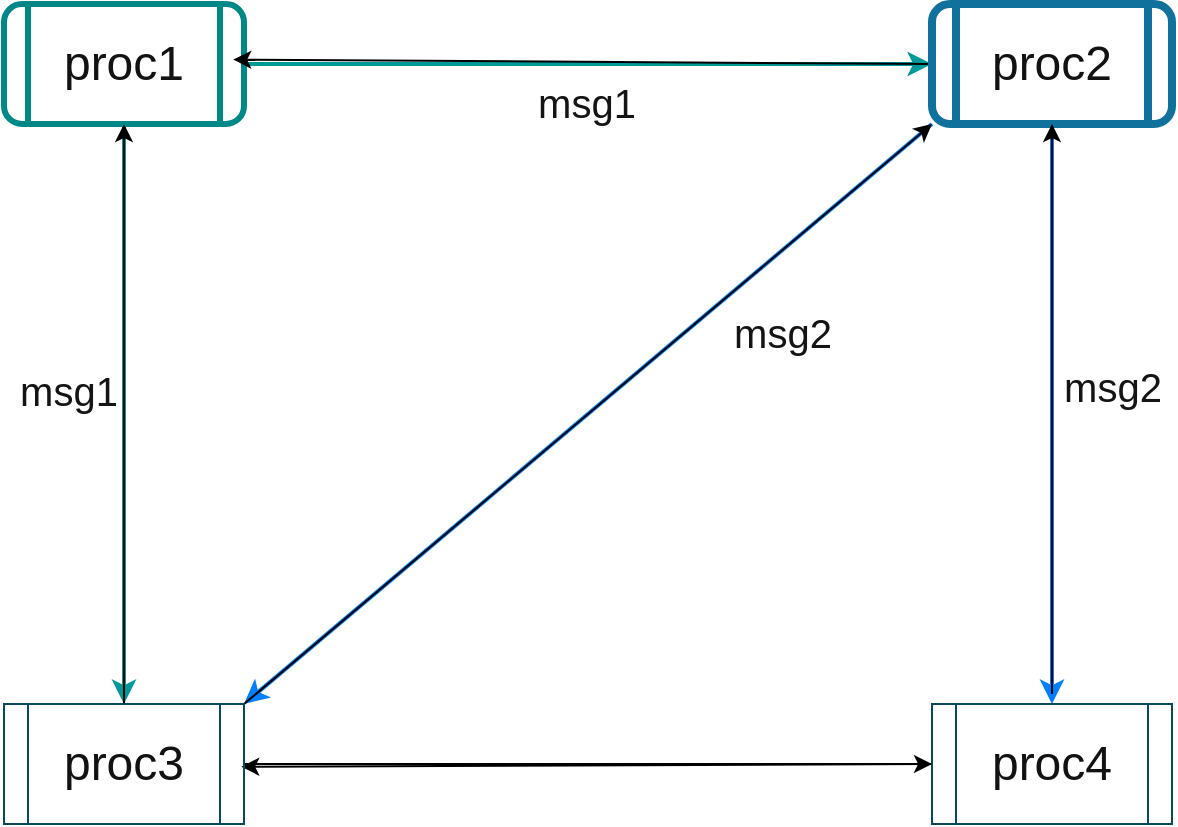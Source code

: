 <mxfile>
    <diagram id="beX-F4t_AgLPDQ07Una3" name="Doble bradcast">
        <mxGraphModel dx="1220" dy="611" grid="0" gridSize="10" guides="1" tooltips="1" connect="1" arrows="1" fold="1" page="1" pageScale="1" pageWidth="800" pageHeight="800" background="#ffffff" math="0" shadow="0">
            <root>
                <mxCell id="0"/>
                <mxCell id="1" parent="0"/>
                <mxCell id="5" value="proc1" style="shape=process;whiteSpace=wrap;html=1;backgroundOutline=1;strokeColor=#008787;fillColor=none;fontColor=#121212;fontSize=24;rounded=1;shadow=0;glass=0;strokeWidth=3;" parent="1" vertex="1">
                    <mxGeometry x="123" y="161" width="120" height="60" as="geometry"/>
                </mxCell>
                <mxCell id="29" value="" style="endArrow=classic;html=1;strokeColor=#009999;strokeWidth=2;entryX=0;entryY=0.5;entryDx=0;entryDy=0;exitX=1;exitY=0.5;exitDx=0;exitDy=0;" parent="1" source="5" target="50" edge="1">
                    <mxGeometry relative="1" as="geometry">
                        <mxPoint x="258" y="195" as="sourcePoint"/>
                        <mxPoint x="587" y="206" as="targetPoint"/>
                    </mxGeometry>
                </mxCell>
                <mxCell id="30" value="msg1" style="edgeLabel;resizable=0;html=1;align=center;verticalAlign=middle;strokeColor=#0A4761;fillColor=none;labelBackgroundColor=none;fontColor=#141414;fontSize=20;" parent="29" connectable="0" vertex="1">
                    <mxGeometry relative="1" as="geometry">
                        <mxPoint x="-1" y="19" as="offset"/>
                    </mxGeometry>
                </mxCell>
                <mxCell id="41" value="" style="endArrow=classic;html=1;strokeColor=#009999;strokeWidth=2;exitX=0.5;exitY=1;exitDx=0;exitDy=0;entryX=0.5;entryY=0;entryDx=0;entryDy=0;" parent="1" source="5" target="52" edge="1">
                    <mxGeometry relative="1" as="geometry">
                        <mxPoint x="263" y="211" as="sourcePoint"/>
                        <mxPoint x="183" y="505" as="targetPoint"/>
                    </mxGeometry>
                </mxCell>
                <mxCell id="42" value="msg1" style="edgeLabel;resizable=0;html=1;align=center;verticalAlign=middle;strokeColor=#0A4761;fillColor=none;labelBackgroundColor=none;fontColor=#141414;fontSize=20;" parent="41" connectable="0" vertex="1">
                    <mxGeometry relative="1" as="geometry">
                        <mxPoint x="-28" y="-12" as="offset"/>
                    </mxGeometry>
                </mxCell>
                <mxCell id="46" value="" style="endArrow=classic;html=1;strokeColor=#007FFF;strokeWidth=2;entryX=0.5;entryY=0;entryDx=0;entryDy=0;exitX=0.5;exitY=1;exitDx=0;exitDy=0;" parent="1" source="50" target="51" edge="1">
                    <mxGeometry relative="1" as="geometry">
                        <mxPoint x="647" y="221" as="sourcePoint"/>
                        <mxPoint x="647" y="505" as="targetPoint"/>
                    </mxGeometry>
                </mxCell>
                <mxCell id="47" value="msg2" style="edgeLabel;resizable=0;html=1;align=center;verticalAlign=middle;strokeColor=#0A4761;fillColor=none;labelBackgroundColor=none;fontColor=#141414;fontSize=20;" parent="46" connectable="0" vertex="1">
                    <mxGeometry relative="1" as="geometry">
                        <mxPoint x="30" y="-14" as="offset"/>
                    </mxGeometry>
                </mxCell>
                <mxCell id="48" value="" style="endArrow=classic;html=1;strokeColor=#007FFF;strokeWidth=2;entryX=1;entryY=0;entryDx=0;entryDy=0;exitX=0;exitY=1;exitDx=0;exitDy=0;" parent="1" source="50" target="52" edge="1">
                    <mxGeometry relative="1" as="geometry">
                        <mxPoint x="587" y="221" as="sourcePoint"/>
                        <mxPoint x="243" y="505" as="targetPoint"/>
                    </mxGeometry>
                </mxCell>
                <mxCell id="49" value="msg2" style="edgeLabel;resizable=0;html=1;align=center;verticalAlign=middle;strokeColor=#0A4761;fillColor=none;labelBackgroundColor=none;fontColor=#141414;fontSize=20;" parent="48" connectable="0" vertex="1">
                    <mxGeometry relative="1" as="geometry">
                        <mxPoint x="97" y="-41" as="offset"/>
                    </mxGeometry>
                </mxCell>
                <mxCell id="MIMZC9BzyGNS6zfTSyI0-52" style="edgeStyle=none;html=1;exitX=0;exitY=0.5;exitDx=0;exitDy=0;" edge="1" parent="1" source="50">
                    <mxGeometry relative="1" as="geometry">
                        <mxPoint x="237.6" y="188.8" as="targetPoint"/>
                    </mxGeometry>
                </mxCell>
                <mxCell id="50" value="proc2" style="shape=process;whiteSpace=wrap;html=1;backgroundOutline=1;strokeColor=#10729C;fillColor=none;fontColor=#121212;fontSize=24;strokeWidth=4;rounded=1;" parent="1" vertex="1">
                    <mxGeometry x="587" y="161" width="120" height="60" as="geometry"/>
                </mxCell>
                <mxCell id="MIMZC9BzyGNS6zfTSyI0-53" style="edgeStyle=none;html=1;entryX=0.5;entryY=1;entryDx=0;entryDy=0;" edge="1" parent="1" target="50">
                    <mxGeometry relative="1" as="geometry">
                        <mxPoint x="647" y="506" as="sourcePoint"/>
                    </mxGeometry>
                </mxCell>
                <mxCell id="MIMZC9BzyGNS6zfTSyI0-57" style="edgeStyle=none;html=1;exitX=0;exitY=0.5;exitDx=0;exitDy=0;" edge="1" parent="1" source="51">
                    <mxGeometry relative="1" as="geometry">
                        <mxPoint x="241.6" y="542.4" as="targetPoint"/>
                    </mxGeometry>
                </mxCell>
                <mxCell id="51" value="proc4" style="shape=process;whiteSpace=wrap;html=1;backgroundOutline=1;strokeColor=#0A4761;fillColor=none;fontColor=#121212;fontSize=24;" parent="1" vertex="1">
                    <mxGeometry x="587" y="511" width="120" height="60" as="geometry"/>
                </mxCell>
                <mxCell id="MIMZC9BzyGNS6zfTSyI0-54" style="edgeStyle=none;html=1;exitX=1;exitY=0;exitDx=0;exitDy=0;entryX=0;entryY=1;entryDx=0;entryDy=0;" edge="1" parent="1" source="52" target="50">
                    <mxGeometry relative="1" as="geometry"/>
                </mxCell>
                <mxCell id="MIMZC9BzyGNS6zfTSyI0-55" style="edgeStyle=none;html=1;exitX=0.5;exitY=0;exitDx=0;exitDy=0;entryX=0.5;entryY=1;entryDx=0;entryDy=0;" edge="1" parent="1" source="52" target="5">
                    <mxGeometry relative="1" as="geometry"/>
                </mxCell>
                <mxCell id="MIMZC9BzyGNS6zfTSyI0-56" style="edgeStyle=none;html=1;exitX=1;exitY=0.5;exitDx=0;exitDy=0;" edge="1" parent="1" source="52" target="51">
                    <mxGeometry relative="1" as="geometry"/>
                </mxCell>
                <mxCell id="52" value="proc3" style="shape=process;whiteSpace=wrap;html=1;backgroundOutline=1;strokeColor=#0A4761;fillColor=none;fontColor=#121212;fontSize=24;" parent="1" vertex="1">
                    <mxGeometry x="123" y="511" width="120" height="60" as="geometry"/>
                </mxCell>
            </root>
        </mxGraphModel>
    </diagram>
</mxfile>